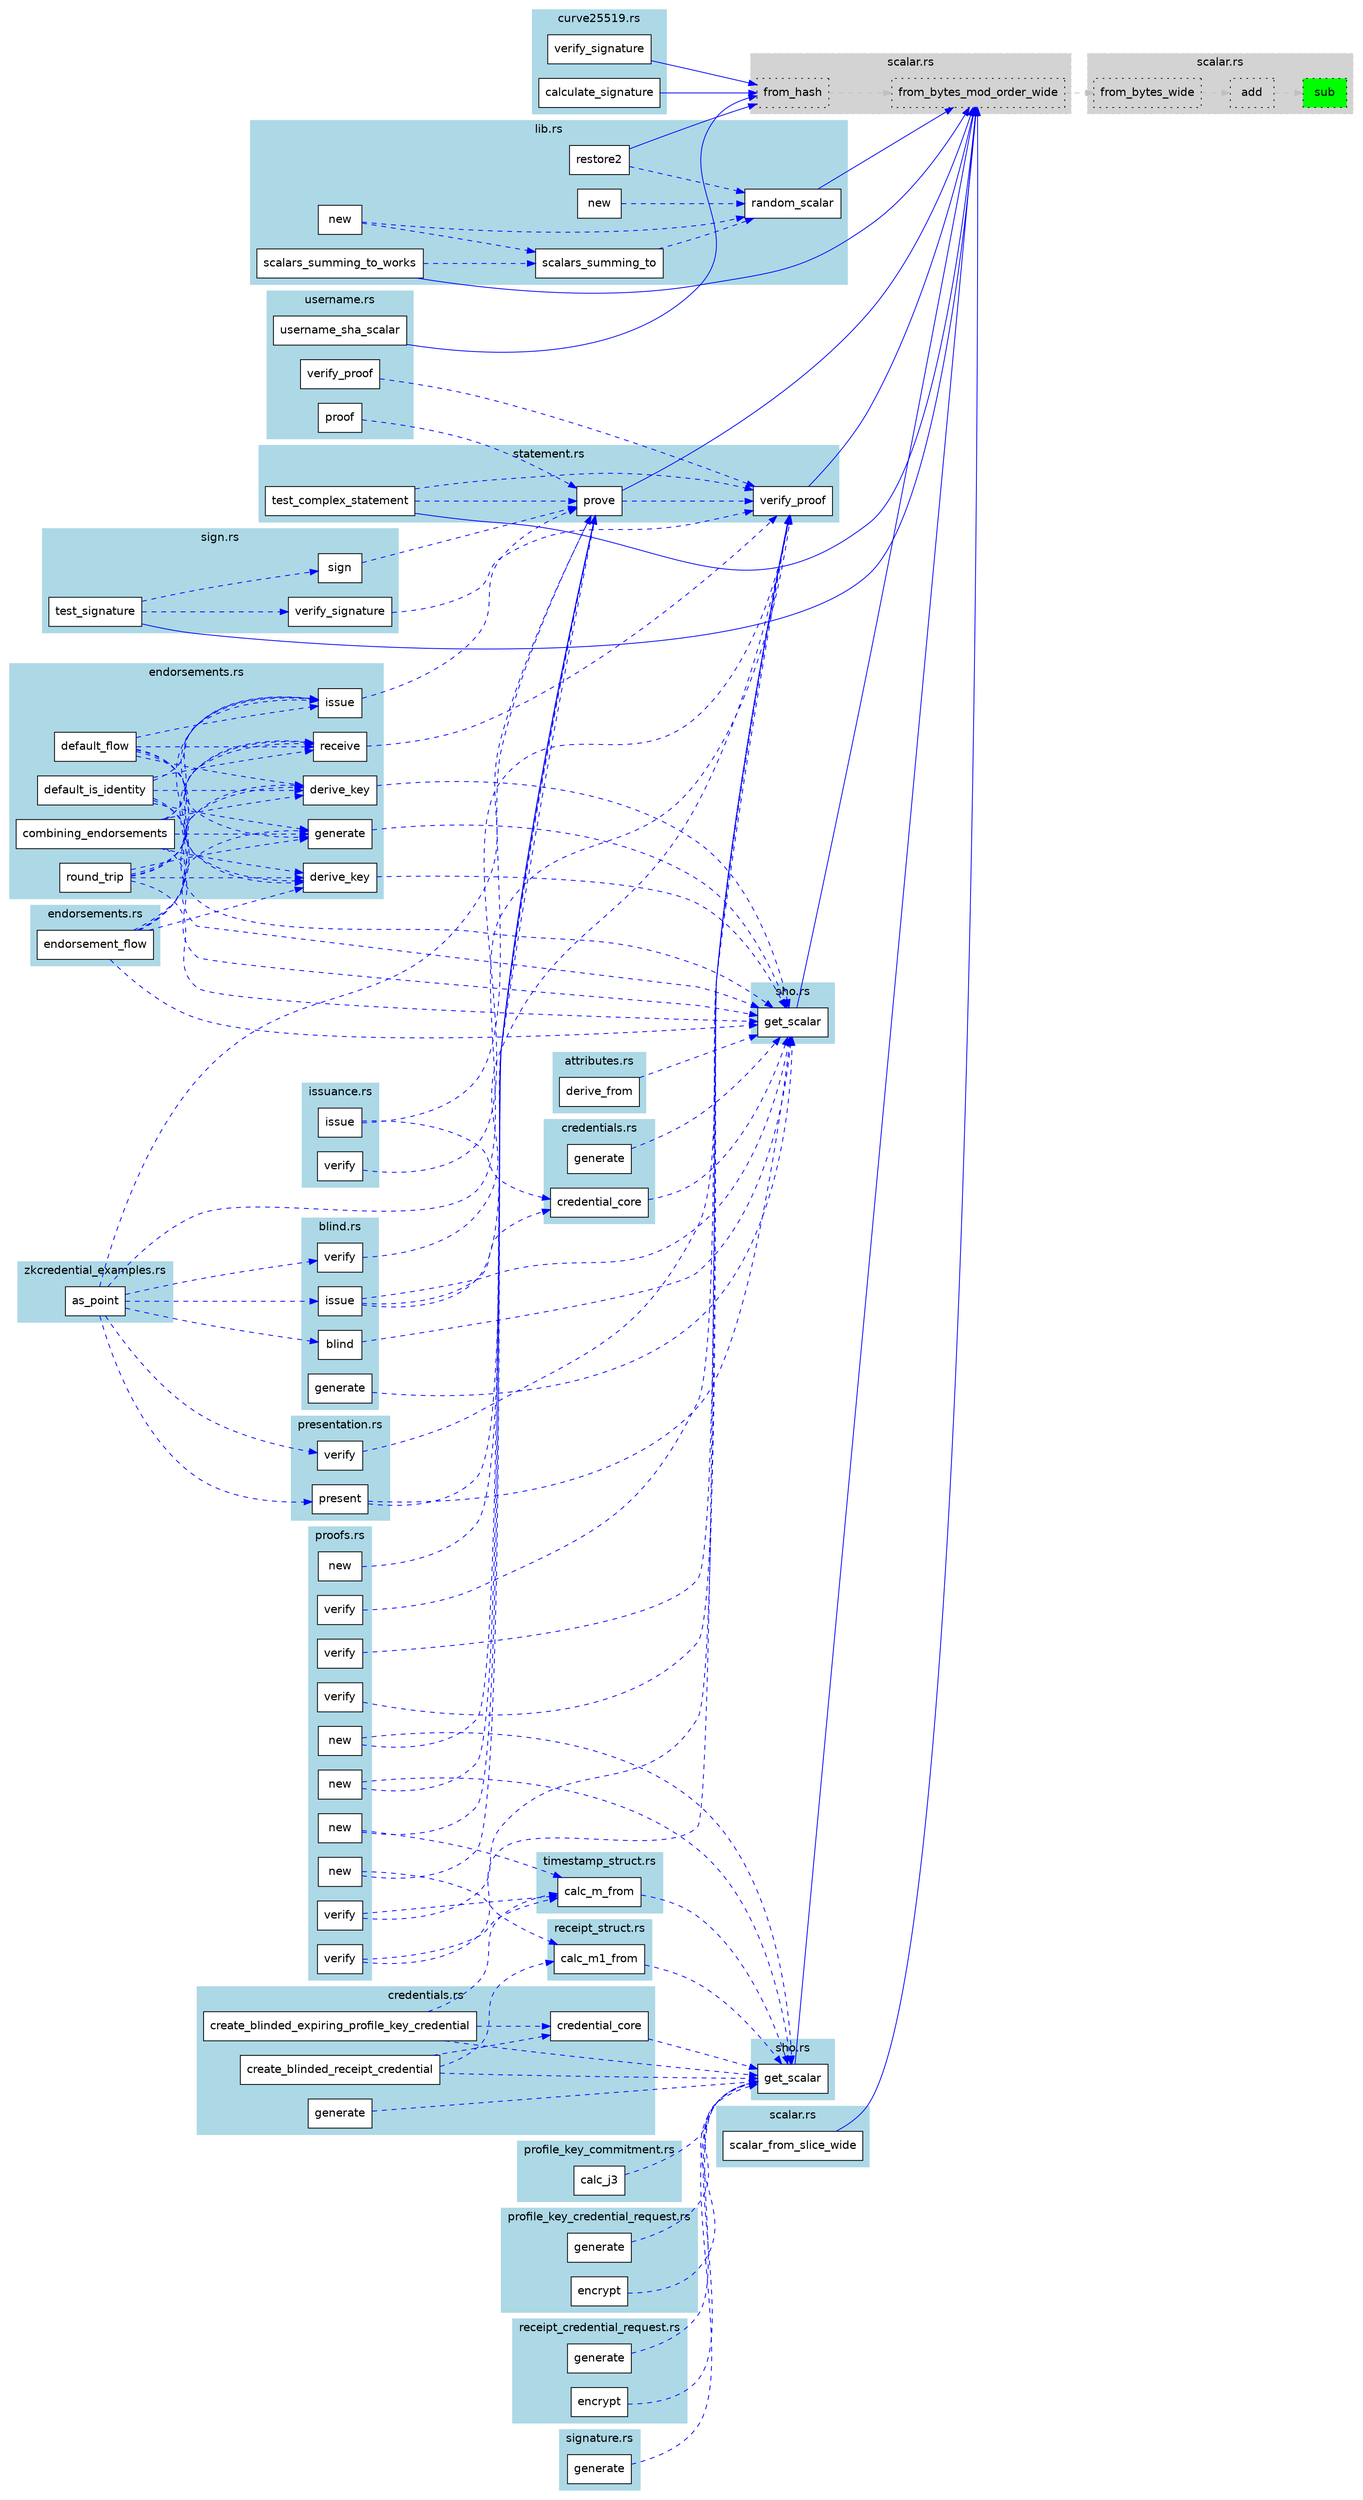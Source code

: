 digraph function_subgraph {
  rankdir=LR;
  node [shape=box, style=filled, fontname=Helvetica];
  edge [color=gray];

  subgraph cluster_0 {
    label = "scalar.rs";
    style=filled;
    color=lightgrey;
    style="filled,dotted";
    fontname=Helvetica;
    "rust-analyzer cargo curve25519-dalek 4.1.3 backend/serial/u64/scalar/impl#[Scalar52]from_bytes_wide()." [label="from_bytes_wide", tooltip="    pub fn from_bytes_wide(bytes: &[u8; 64]) -> Scalar52 {         let mut words = [0u64; 8];         for i in 0..8 {             for j in 0..8 {                 words[i] |= (bytes[(i * 8) + j] as u64...", fillcolor=lightgray, style="filled,dotted"]
    "rust-analyzer cargo curve25519-dalek 4.1.3 backend/serial/u64/scalar/impl#[Scalar52]add()." [label="add", tooltip="    pub fn add(a: &Scalar52, b: &Scalar52) -> Scalar52 {         let mut sum = Scalar52::ZERO;         let mask = (1u64 << 52) - 1;          // a + b         let mut carry: u64 = 0;         for i in 0...", fillcolor=lightgray, style="filled,dotted"]
    "rust-analyzer cargo curve25519-dalek 4.1.3 backend/serial/u64/scalar/impl#[Scalar52]sub()." [label="sub", tooltip="    pub fn sub(a: &Scalar52, b: &Scalar52) -> Scalar52 {         // Optimization barrier to prevent compiler from inserting branch instructions         // TODO(tarcieri): find a better home (or abstra...", fillcolor=green, style="filled,dotted"]
  }
  subgraph cluster_1 {
    label = "scalar.rs";
    style=filled;
    color=lightgrey;
    style="filled,dotted";
    fontname=Helvetica;
    "rust-analyzer cargo curve25519-dalek 4.1.3 scalar/impl#[Scalar]from_hash()." [label="from_hash", tooltip="    pub fn from_hash<D>(hash: D) -> Scalar     where         D: Digest<OutputSize = U64>,     {         let mut output = [0u8; 64];         output.copy_from_slice(hash.finalize().as_slice());         ...", fillcolor=lightgray, style="filled,dotted"]
    "rust-analyzer cargo curve25519-dalek 4.1.3 scalar/impl#[Scalar]from_bytes_mod_order_wide()." [label="from_bytes_mod_order_wide", tooltip="    pub fn from_bytes_mod_order_wide(input: &[u8; 64]) -> Scalar {         UnpackedScalar::from_bytes_wide(input).pack()     }", fillcolor=lightgray, style="filled,dotted"]
  }
  subgraph cluster_2 {
    label = "curve25519.rs";
    style=filled;
    color=lightblue;
    fontname=Helvetica;
    "rust-analyzer cargo libsignal-core 0.1.0 curve/curve25519/impl#[PrivateKey]verify_signature()." [label="verify_signature", tooltip="    pub fn verify_signature(         their_public_key: &[u8; PUBLIC_KEY_LENGTH],         message: &[&[u8]],         signature: &[u8; SIGNATURE_LENGTH],     ) -> bool {         let mont_point = Montgom...", fillcolor=white, style="filled"]
    "rust-analyzer cargo libsignal-core 0.1.0 curve/curve25519/impl#[PrivateKey]calculate_signature()." [label="calculate_signature", tooltip="    pub fn calculate_signature<R>(         &self,         csprng: &mut R,         message: &[&[u8]],     ) -> [u8; SIGNATURE_LENGTH]     where         R: CryptoRng + Rng,     {         let mut random_...", fillcolor=white, style="filled"]
  }
  subgraph cluster_3 {
    label = "scalar.rs";
    style=filled;
    color=lightblue;
    fontname=Helvetica;
    "rust-analyzer cargo poksho 0.7.0 scalar/scalar_from_slice_wide()." [label="scalar_from_slice_wide", tooltip="pub fn scalar_from_slice_wide(bytes: &[u8]) -> Scalar {     let mut scalar_bytes = [0u8; 64];     scalar_bytes.copy_from_slice(bytes);     Scalar::from_bytes_mod_order_wide(&scalar_bytes) }", fillcolor=white, style="filled"]
  }
  subgraph cluster_4 {
    label = "sign.rs";
    style=filled;
    color=lightblue;
    fontname=Helvetica;
    "rust-analyzer cargo poksho 0.7.0 sign/verify_signature()." [label="verify_signature", tooltip="pub fn verify_signature(     signature: &[u8],     public_key: RistrettoPoint,     message: &[u8], ) -> Result<(), PokshoError> {     let mut st = Statement::new();     st.add(' public_key' , &[(' pri...", fillcolor=white, style="filled"]
    "rust-analyzer cargo poksho 0.7.0 sign/tests/test_signature()." [label="test_signature", tooltip="    fn test_signature() {         let mut block64 = [0u8; 64];         let mut block32 = [0u8; 32];         let mut block100 = [0u8; 100];         for i in 0..32 {             block32[i] = i as u8;   ...", fillcolor=white, style="filled"]
    "rust-analyzer cargo poksho 0.7.0 sign/sign()." [label="sign", tooltip="pub fn sign(     private_key: Scalar,     public_key: RistrettoPoint,     message: &[u8],     randomness: &[u8], ) -> Result<Vec<u8>, PokshoError> {     let mut st = Statement::new();     st.add(' pub...", fillcolor=white, style="filled"]
  }
  subgraph cluster_5 {
    label = "statement.rs";
    style=filled;
    color=lightblue;
    fontname=Helvetica;
    "rust-analyzer cargo poksho 0.7.0 statement/impl#[Statement]verify_proof()." [label="verify_proof", tooltip="    pub fn verify_proof(         &self,         proof_bytes: &[u8],         point_args: &PointArgs,         message: &[u8],     ) -> Result<(), PokshoError> {         let proof = Proof::from_slice(pro...", fillcolor=white, style="filled"]
    "rust-analyzer cargo poksho 0.7.0 statement/impl#[Statement]prove()." [label="prove", tooltip="    pub fn prove(         &self,         scalar_args: &ScalarArgs,         point_args: &PointArgs,         message: &[u8],         randomness: &[u8], // must be 32 bytes     ) -> Result<Vec<u8>, Poksh...", fillcolor=white, style="filled"]
    "rust-analyzer cargo poksho 0.7.0 statement/tests/test_complex_statement()." [label="test_complex_statement", tooltip="    fn test_complex_statement() {         let mut block32 = [0u8; 32];         let mut block64a = [0u8; 64];         let mut block64b = [0u8; 64];         let mut block64c = [0u8; 64];         let mut...", fillcolor=white, style="filled"]
  }
  subgraph cluster_6 {
    label = "lib.rs";
    style=filled;
    color=lightblue;
    fontname=Helvetica;
    "rust-analyzer cargo libsignal-svrb 0.1.0 impl#[`Restore1<'a>`]new()." [label="new", tooltip="    pub fn new<R: Rng + CryptoRng>(server_ids: &'a [u64], password: &[u8], rng: &mut R) -> Self {         let blind = random_scalar(rng);         let input = password_to_uniform_input(password);      ...", fillcolor=white, style="filled"]
    "rust-analyzer cargo libsignal-svrb 0.1.0 random_scalar()." [label="random_scalar", tooltip="fn random_scalar<R: Rng + CryptoRng>(r: &mut R) -> Scalar {     let mut scalar_bytes = [0u8; 64];     r.fill_bytes(&mut scalar_bytes);     Scalar::from_bytes_mod_order_wide(&scalar_bytes) }", fillcolor=white, style="filled"]
    "rust-analyzer cargo libsignal-svrb 0.1.0 scalars_summing_to()." [label="scalars_summing_to", tooltip="fn scalars_summing_to<R: Rng + CryptoRng>(n: NonZeroUsize, s: &Scalar, rng: &mut R) -> Vec<Scalar> {     let mut v: Vec<Scalar> = repeat_with(|| random_scalar(rng))         .take(n.get() - 1)         ...", fillcolor=white, style="filled"]
    "rust-analyzer cargo libsignal-svrb 0.1.0 impl#[Backup4]new()." [label="new", tooltip="    pub fn new<R: Rng + CryptoRng>(         server_ids: &[u64],         password: &[u8],         max_tries: NonZeroU32,         rng: &mut R,     ) -> Self {         assert!(!server_ids.is_empty());   ...", fillcolor=white, style="filled"]
    "rust-analyzer cargo libsignal-svrb 0.1.0 impl#[`Restore1<'a>`]restore2()." [label="restore2", tooltip="    pub fn restore2<R: Rng + CryptoRng>(         self,         responses1_bytes: &[Vec<u8>],         handshake_hashes: &[&[u8]],         rng: &mut R,     ) -> Result<Restore2<'a>, Error> {         if ...", fillcolor=white, style="filled"]
    "rust-analyzer cargo libsignal-svrb 0.1.0 test/scalars_summing_to_works()." [label="scalars_summing_to_works", tooltip="    fn scalars_summing_to_works() {         proptest!(|(n in 1usize..10)| {             let mut rng = OsRng.unwrap_err();             let mut seed = [0u8; 64];             rng.try_fill_bytes(&mut seed...", fillcolor=white, style="filled"]
  }
  subgraph cluster_7 {
    label = "username.rs";
    style=filled;
    color=lightblue;
    fontname=Helvetica;
    "rust-analyzer cargo usernames 0.1.0 username/impl#[Username]proof()." [label="proof", tooltip="    pub fn proof(&self, randomness: &[u8; 32]) -> Result<Vec<u8>, UsernameError> {         let hash = Self::hash_from_scalars(&self.scalars);         let scalar_args = Self::make_scalar_args(&self.sca...", fillcolor=white, style="filled"]
    "rust-analyzer cargo usernames 0.1.0 username/impl#[Username]verify_proof()." [label="verify_proof", tooltip="    pub fn verify_proof(proof: &[u8], hash: [u8; 32]) -> Result<(), ProofVerificationFailure> {         let hash_point = CompressedRistretto(hash)             .decompress()             .ok_or(ProofVer...", fillcolor=white, style="filled"]
    "rust-analyzer cargo usernames 0.1.0 username/username_sha_scalar()." [label="username_sha_scalar", tooltip="fn username_sha_scalar(nickname: &str, discriminator: u64) -> Result<Scalar, UsernameError> {     let mut hash = Sha512::new();     hash.update(nickname.as_bytes());     hash.update([0x00]);     hash....", fillcolor=white, style="filled"]
  }
  subgraph cluster_8 {
    label = "endorsements.rs";
    style=filled;
    color=lightblue;
    fontname=Helvetica;
    "rust-analyzer cargo zkcredential 0.1.0 endorsement_flow()." [label="endorsement_flow", tooltip="fn endorsement_flow(c: &mut Criterion) {     let mut group = c.benchmark_group(' endorsements' );      let mut input_sho = poksho::ShoSha256::new(b' test' );     let inputs: Vec<RistrettoPoint> = (0.....", fillcolor=white, style="filled"]
  }
  subgraph cluster_9 {
    label = "attributes.rs";
    style=filled;
    color=lightblue;
    fontname=Helvetica;
    "rust-analyzer cargo zkcredential 0.1.0 attributes/impl#[`KeyPair<D>`]derive_from()." [label="derive_from", tooltip="    pub fn derive_from(sho: &mut dyn ShoApi) -> Self {         let a1 = sho.get_scalar();         let a2 = sho.get_scalar();          Self::from_scalars(a1, a2)     }", fillcolor=white, style="filled"]
  }
  subgraph cluster_10 {
    label = "credentials.rs";
    style=filled;
    color=lightblue;
    fontname=Helvetica;
    "rust-analyzer cargo zkcredential 0.1.0 credentials/impl#[CredentialPrivateKey]generate()." [label="generate", tooltip="    fn generate(randomness: [u8; RANDOMNESS_LEN]) -> Self {         let mut sho =             ShoHmacSha256::new(b' Signal_ZKCredential_CredentialPrivateKey_generate_20230410' );         sho.absorb_an...", fillcolor=white, style="filled"]
    "rust-analyzer cargo zkcredential 0.1.0 credentials/impl#[CredentialPrivateKey]credential_core()." [label="credential_core", tooltip="    pub(crate) fn credential_core(&self, M: &[RistrettoPoint], sho: &mut dyn ShoApi) -> Credential {         assert!(             M.len() <= NUM_SUPPORTED_ATTRS,             ' more than {NUM_SUPPORTED...", fillcolor=white, style="filled"]
  }
  subgraph cluster_11 {
    label = "endorsements.rs";
    style=filled;
    color=lightblue;
    fontname=Helvetica;
    "rust-analyzer cargo zkcredential 0.1.0 endorsements/tests/default_is_identity()." [label="default_is_identity", tooltip="    fn default_is_identity() {         assert_eq!(Endorsement::combine([]).R, Endorsement::default().R);          let mut input_sho = poksho::ShoSha256::new(b' test' );         let root_key = ServerRo...", fillcolor=white, style="filled"]
    "rust-analyzer cargo zkcredential 0.1.0 endorsements/tests/default_flow()." [label="default_flow", tooltip="    fn default_flow() {         let mut input_sho = poksho::ShoSha256::new(b' test' );         let root_key = ServerRootKeyPair::generate([42; RANDOMNESS_LEN]);          // Client          let client_...", fillcolor=white, style="filled"]
    "rust-analyzer cargo zkcredential 0.1.0 endorsements/impl#[ServerRootKeyPair]generate()." [label="generate", tooltip="    pub fn generate(randomness: [u8; RANDOMNESS_LEN]) -> Self {         let mut sho = poksho::ShoHmacSha256::new(             b' Signal_ZKCredential_Endorsements_ServerRootKeyPair_generate_20240207' ,...", fillcolor=white, style="filled"]
    "rust-analyzer cargo zkcredential 0.1.0 endorsements/impl#[EndorsementResponse]issue()." [label="issue", tooltip="    pub fn issue(         hidden_attribute_points: impl IntoIterator<Item = RistrettoPoint>,         private_key: &ServerDerivedKeyPair,         randomness: [u8; RANDOMNESS_LEN],     ) -> EndorsementR...", fillcolor=white, style="filled"]
    "rust-analyzer cargo zkcredential 0.1.0 endorsements/tests/round_trip()." [label="round_trip", tooltip="        fn round_trip<T: Serialize + for<'a> Deserialize<'a> + PartialDefault>(             value: &T,             expected_len: usize,         ) {             let bincode_options = bincode::DefaultOp...", fillcolor=white, style="filled"]
    "rust-analyzer cargo zkcredential 0.1.0 endorsements/impl#[ServerRootKeyPair]derive_key()." [label="derive_key", tooltip="    pub fn derive_key(&self, mut tag_info: impl ShoApi) -> ServerDerivedKeyPair {         let t = tag_info.get_scalar();         ServerDerivedKeyPair {             sk_prime: (self.sk + t).invert(),   ...", fillcolor=white, style="filled"]
    "rust-analyzer cargo zkcredential 0.1.0 endorsements/impl#[ServerRootPublicKey]derive_key()." [label="derive_key", tooltip="    pub fn derive_key(&self, mut tag_info: impl ShoApi) -> ServerDerivedPublicKey {         let t = tag_info.get_scalar();         self.derive_key_from_tag_scalar(&t)     }", fillcolor=white, style="filled"]
    "rust-analyzer cargo zkcredential 0.1.0 endorsements/impl#[EndorsementResponse]receive()." [label="receive", tooltip="    pub fn receive(         self,         hidden_attribute_points: impl IntoIterator<Item = RistrettoPoint>,         server_public_key: &ServerDerivedPublicKey,     ) -> Result<ReceivedEndorsements, V...", fillcolor=white, style="filled"]
    "rust-analyzer cargo zkcredential 0.1.0 endorsements/tests/combining_endorsements()." [label="combining_endorsements", tooltip="    fn combining_endorsements() {         let mut input_sho = poksho::ShoSha256::new(b' test' );         let root_key = ServerRootKeyPair::generate([42; RANDOMNESS_LEN]);          // Client          l...", fillcolor=white, style="filled"]
  }
  subgraph cluster_12 {
    label = "issuance.rs";
    style=filled;
    color=lightblue;
    fontname=Helvetica;
    "rust-analyzer cargo zkcredential 0.1.0 issuance/impl#[`IssuanceProofBuilder<'a>`]verify()." [label="verify", tooltip="    pub fn verify(         mut self,         public_key: &CredentialPublicKey,         // Even though it would work with a borrow, this deliberately consumes         // IssuanceProof to indicate that ...", fillcolor=white, style="filled"]
    "rust-analyzer cargo zkcredential 0.1.0 issuance/impl#[`IssuanceProofBuilder<'a>`]issue()." [label="issue", tooltip="    pub fn issue(         mut self,         key_pair: &CredentialKeyPair,         randomness: [u8; RANDOMNESS_LEN],     ) -> IssuanceProof {         self.finalize_public_attrs();          let mut sho ...", fillcolor=white, style="filled"]
  }
  subgraph cluster_13 {
    label = "blind.rs";
    style=filled;
    color=lightblue;
    fontname=Helvetica;
    "rust-analyzer cargo zkcredential 0.1.0 issuance/blind/impl#[`BlindedIssuanceProofBuilder<'_>`]verify()." [label="verify", tooltip="    pub fn verify(         mut self,         public_key: &CredentialPublicKey,         blinding_key: &BlindingKeyPair,         proof: BlindedIssuanceProof,     ) -> Result<Credential, VerificationFail...", fillcolor=white, style="filled"]
    "rust-analyzer cargo zkcredential 0.1.0 issuance/blind/impl#[`BlindedIssuanceProofBuilder<'_>`]issue()." [label="issue", tooltip="    pub fn issue(         mut self,         key_pair: &CredentialKeyPair,         blinding_key: &BlindingPublicKey,         randomness: [u8; RANDOMNESS_LEN],     ) -> BlindedIssuanceProof {         se...", fillcolor=white, style="filled"]
    "rust-analyzer cargo zkcredential 0.1.0 issuance/blind/impl#[BlindingKeyPair]blind()." [label="blind", tooltip="    pub fn blind(         &self,         attr: &dyn RevealedAttribute,         sho: &mut dyn ShoApi,     ) -> BlindedPoint<WithNonce> {         // This is technically something you can do with just th...", fillcolor=white, style="filled"]
    "rust-analyzer cargo zkcredential 0.1.0 issuance/blind/impl#[BlindingPrivateKey]generate()." [label="generate", tooltip="    fn generate(sho: &mut dyn ShoApi) -> Self {         Self {             y: sho.get_scalar(),         }     }", fillcolor=white, style="filled"]
  }
  subgraph cluster_14 {
    label = "presentation.rs";
    style=filled;
    color=lightblue;
    fontname=Helvetica;
    "rust-analyzer cargo zkcredential 0.1.0 presentation/impl#[`PresentationProofVerifier<'a>`]verify()." [label="verify", tooltip="    pub fn verify(         mut self,         key_pair: &CredentialKeyPair,         proof: &PresentationProof,     ) -> Result<(), VerificationFailure> {         self.finalize_public_attrs();          ...", fillcolor=white, style="filled"]
    "rust-analyzer cargo zkcredential 0.1.0 presentation/impl#[`PresentationProofBuilder<'a>`]present()." [label="present", tooltip="    pub fn present(         self,         public_key: &CredentialPublicKey,         credential: &Credential,         randomness: [u8; RANDOMNESS_LEN],     ) -> PresentationProof {         let credenti...", fillcolor=white, style="filled"]
  }
  subgraph cluster_15 {
    label = "sho.rs";
    style=filled;
    color=lightblue;
    fontname=Helvetica;
    "rust-analyzer cargo zkcredential 0.1.0 sho/ShoExt#get_scalar()." [label="get_scalar", tooltip="    fn get_scalar(&mut self) -> Scalar {         let mut scalar_bytes = [0u8; 64];         self.squeeze_and_ratchet_into(&mut scalar_bytes);         Scalar::from_bytes_mod_order_wide(&scalar_bytes)   ...", fillcolor=white, style="filled"]
  }
  subgraph cluster_16 {
    label = "sho.rs";
    style=filled;
    color=lightblue;
    fontname=Helvetica;
    "rust-analyzer cargo zkgroup 0.9.0 common/sho/impl#[Sho]get_scalar()." [label="get_scalar", tooltip="    pub fn get_scalar(&mut self) -> Scalar {         Scalar::from_bytes_mod_order_wide(&self.internal_sho.squeeze_and_ratchet_as_array())     }", fillcolor=white, style="filled"]
  }
  subgraph cluster_17 {
    label = "credentials.rs";
    style=filled;
    color=lightblue;
    fontname=Helvetica;
    "rust-analyzer cargo zkgroup 0.9.0 crypto/credentials/impl#[`KeyPair<S>`]credential_core()." [label="credential_core", tooltip="    fn credential_core(         &self,         M: &[RistrettoPoint],         sho: &mut Sho,     ) -> (Scalar, RistrettoPoint, RistrettoPoint) {         assert!(             M.len() <= S::NUM_ATTRS,   ...", fillcolor=white, style="filled"]
    "rust-analyzer cargo zkgroup 0.9.0 crypto/credentials/impl#[`KeyPair<S>`]generate()." [label="generate", tooltip="    pub fn generate(sho: &mut Sho) -> Self {         assert!(S::NUM_ATTRS >= 1, ' at least one attribute required' );         assert!(             S::NUM_ATTRS <= NUM_SUPPORTED_ATTRS,             ' mo...", fillcolor=white, style="filled"]
    "rust-analyzer cargo zkgroup 0.9.0 crypto/credentials/impl#[`KeyPair<ReceiptCredential>`]create_blinded_receipt_credential()." [label="create_blinded_receipt_credential", tooltip="    pub fn create_blinded_receipt_credential(         &self,         public_key: receipt_credential_request::PublicKey,         ciphertext: receipt_credential_request::Ciphertext,         receipt_expi...", fillcolor=white, style="filled"]
    "rust-analyzer cargo zkgroup 0.9.0 crypto/credentials/impl#[`KeyPair<ExpiringProfileKeyCredential>`]create_blinded_expiring_profile_key_credential()." [label="create_blinded_expiring_profile_key_credential", tooltip="    pub fn create_blinded_expiring_profile_key_credential(         &self,         uid: uid_struct::UidStruct,         public_key: profile_key_credential_request::PublicKey,         ciphertext: profile...", fillcolor=white, style="filled"]
  }
  subgraph cluster_18 {
    label = "profile_key_commitment.rs";
    style=filled;
    color=lightblue;
    fontname=Helvetica;
    "rust-analyzer cargo zkgroup 0.9.0 crypto/profile_key_commitment/impl#[CommitmentWithSecretNonce]calc_j3()." [label="calc_j3", tooltip="    pub fn calc_j3(profile_key_bytes: ProfileKeyBytes, uid_bytes: UidBytes) -> Scalar {         let mut combined_array = [0u8; PROFILE_KEY_LEN + UUID_LEN];         combined_array[..PROFILE_KEY_LEN].co...", fillcolor=white, style="filled"]
  }
  subgraph cluster_19 {
    label = "profile_key_credential_request.rs";
    style=filled;
    color=lightblue;
    fontname=Helvetica;
    "rust-analyzer cargo zkgroup 0.9.0 crypto/profile_key_credential_request/impl#[KeyPair]generate()." [label="generate", tooltip="    pub fn generate(sho: &mut Sho) -> Self {         let y = sho.get_scalar();         let Y = y * RISTRETTO_BASEPOINT_POINT;         KeyPair { y, Y }     }", fillcolor=white, style="filled"]
    "rust-analyzer cargo zkgroup 0.9.0 crypto/profile_key_credential_request/impl#[KeyPair]encrypt()." [label="encrypt", tooltip="    pub fn encrypt(         &self,         profile_key_struct: profile_key_struct::ProfileKeyStruct,         sho: &mut Sho,     ) -> CiphertextWithSecretNonce {         let r1 = sho.get_scalar();     ...", fillcolor=white, style="filled"]
  }
  subgraph cluster_20 {
    label = "proofs.rs";
    style=filled;
    color=lightblue;
    fontname=Helvetica;
    "rust-analyzer cargo zkgroup 0.9.0 crypto/proofs/impl#[ExpiringProfileKeyCredentialIssuanceProof]new()." [label="new", tooltip="    pub fn new(         key_pair: credentials::KeyPair<credentials::ExpiringProfileKeyCredential>,         request_public_key: profile_key_credential_request::PublicKey,         request: profile_key_c...", fillcolor=white, style="filled"]
    "rust-analyzer cargo zkgroup 0.9.0 crypto/proofs/impl#[ExpiringProfileKeyCredentialIssuanceProof]verify()." [label="verify", tooltip="    pub fn verify(         &self,         credentials_public_key: credentials::PublicKey,         request_public_key: profile_key_credential_request::PublicKey,         aci_bytes: UidBytes,         re...", fillcolor=white, style="filled"]
    "rust-analyzer cargo zkgroup 0.9.0 crypto/proofs/impl#[ExpiringProfileKeyCredentialPresentationProof]new()." [label="new", tooltip="    pub fn new(         uid_enc_key_pair: uid_encryption::KeyPair,         profile_key_enc_key_pair: profile_key_encryption::KeyPair,         credentials_public_key: credentials::PublicKey,         cr...", fillcolor=white, style="filled"]
    "rust-analyzer cargo zkgroup 0.9.0 crypto/proofs/impl#[ExpiringProfileKeyCredentialPresentationProof]verify()." [label="verify", tooltip="    pub fn verify(         &self,         credentials_key_pair: credentials::KeyPair<credentials::ExpiringProfileKeyCredential>,         uid_ciphertext: uid_encryption::Ciphertext,         uid_enc_pub...", fillcolor=white, style="filled"]
    "rust-analyzer cargo zkgroup 0.9.0 crypto/proofs/impl#[ReceiptCredentialPresentationProof]verify()." [label="verify", tooltip="    pub fn verify(         &self,         credentials_key_pair: credentials::KeyPair<credentials::ReceiptCredential>,         receipt_struct: ReceiptStruct,     ) -> Result<(), ZkGroupVerificationFail...", fillcolor=white, style="filled"]
    "rust-analyzer cargo zkgroup 0.9.0 crypto/proofs/impl#[ReceiptCredentialIssuanceProof]verify()." [label="verify", tooltip="    pub fn verify(         &self,         credentials_public_key: credentials::PublicKey,         request_public_key: receipt_credential_request::PublicKey,         request: receipt_credential_request...", fillcolor=white, style="filled"]
    "rust-analyzer cargo zkgroup 0.9.0 crypto/proofs/impl#[ReceiptCredentialPresentationProof]new()." [label="new", tooltip="    pub fn new(         credentials_public_key: credentials::PublicKey,         credential: credentials::ReceiptCredential,         sho: &mut Sho,     ) -> Self {         let credentials_system = cred...", fillcolor=white, style="filled"]
    "rust-analyzer cargo zkgroup 0.9.0 crypto/proofs/impl#[ReceiptCredentialIssuanceProof]new()." [label="new", tooltip="    pub fn new(         key_pair: credentials::KeyPair<credentials::ReceiptCredential>,         request_public_key: receipt_credential_request::PublicKey,         request: receipt_credential_request::...", fillcolor=white, style="filled"]
    "rust-analyzer cargo zkgroup 0.9.0 crypto/proofs/impl#[ProfileKeyCredentialRequestProof]new()." [label="new", tooltip="    pub fn new(         key_pair: profile_key_credential_request::KeyPair,         ciphertext: profile_key_credential_request::CiphertextWithSecretNonce,         commitment: profile_key_commitment::Co...", fillcolor=white, style="filled"]
    "rust-analyzer cargo zkgroup 0.9.0 crypto/proofs/impl#[ProfileKeyCredentialRequestProof]verify()." [label="verify", tooltip="    pub fn verify(         &self,         public_key: profile_key_credential_request::PublicKey,         ciphertext: profile_key_credential_request::Ciphertext,         commitment: profile_key_commitm...", fillcolor=white, style="filled"]
  }
  subgraph cluster_21 {
    label = "receipt_credential_request.rs";
    style=filled;
    color=lightblue;
    fontname=Helvetica;
    "rust-analyzer cargo zkgroup 0.9.0 crypto/receipt_credential_request/impl#[KeyPair]generate()." [label="generate", tooltip="    pub fn generate(sho: &mut Sho) -> Self {         let y = sho.get_scalar();         let Y = y * RISTRETTO_BASEPOINT_POINT;         KeyPair { y, Y }     }", fillcolor=white, style="filled"]
    "rust-analyzer cargo zkgroup 0.9.0 crypto/receipt_credential_request/impl#[KeyPair]encrypt()." [label="encrypt", tooltip="    pub fn encrypt(         &self,         receipt_serial_bytes: ReceiptSerialBytes,         sho: &mut Sho,     ) -> CiphertextWithSecretNonce {         let M2 = credentials::convert_to_point_M2_recei...", fillcolor=white, style="filled"]
  }
  subgraph cluster_22 {
    label = "receipt_struct.rs";
    style=filled;
    color=lightblue;
    fontname=Helvetica;
    "rust-analyzer cargo zkgroup 0.9.0 crypto/receipt_struct/impl#[ReceiptStruct]calc_m1_from()." [label="calc_m1_from", tooltip="    pub fn calc_m1_from(receipt_expiration_time: Timestamp, receipt_level: ReceiptLevel) -> Scalar {         let mut bytes =             [0u8; std::mem::size_of::<Timestamp>() + std::mem::size_of::<Re...", fillcolor=white, style="filled"]
  }
  subgraph cluster_23 {
    label = "signature.rs";
    style=filled;
    color=lightblue;
    fontname=Helvetica;
    "rust-analyzer cargo zkgroup 0.9.0 crypto/signature/impl#[KeyPair]generate()." [label="generate", tooltip="    pub fn generate(sho: &mut Sho) -> Self {         let signing_key = sho.get_scalar();         let public_key = signing_key * RISTRETTO_BASEPOINT_POINT;         KeyPair {             signing_key,   ...", fillcolor=white, style="filled"]
  }
  subgraph cluster_24 {
    label = "timestamp_struct.rs";
    style=filled;
    color=lightblue;
    fontname=Helvetica;
    "rust-analyzer cargo zkgroup 0.9.0 crypto/timestamp_struct/impl#[TimestampStruct]calc_m_from()." [label="calc_m_from", tooltip="    pub fn calc_m_from(timestamp: Timestamp) -> Scalar {         let mut sho = Sho::new(             b' Signal_ZKGroup_20220524_Timestamp_Calc_m' ,             &timestamp.to_be_bytes(),         );    ...", fillcolor=white, style="filled"]
  }
  subgraph cluster_25 {
    label = "zkcredential_examples.rs";
    style=filled;
    color=lightblue;
    fontname=Helvetica;
    "rust-analyzer cargo zkgroup 0.9.0 crypto/zkcredential_examples/impl#[RoomId][RevealedAttribute]as_point()." [label="as_point", tooltip="        fn as_point(&self) -> RistrettoPoint {             self.opaque_id         }", fillcolor=white, style="filled"]
  }

  "rust-analyzer cargo zkgroup 0.9.0 crypto/proofs/impl#[ExpiringProfileKeyCredentialIssuanceProof]new()." -> "rust-analyzer cargo poksho 0.7.0 statement/impl#[Statement]prove()." [color=blue, style=dashed]
  "rust-analyzer cargo zkgroup 0.9.0 crypto/proofs/impl#[ExpiringProfileKeyCredentialIssuanceProof]new()." -> "rust-analyzer cargo zkgroup 0.9.0 crypto/timestamp_struct/impl#[TimestampStruct]calc_m_from()." [color=blue, style=dashed]
  "rust-analyzer cargo zkgroup 0.9.0 crypto/credentials/impl#[`KeyPair<S>`]credential_core()." -> "rust-analyzer cargo zkgroup 0.9.0 common/sho/impl#[Sho]get_scalar()." [color=blue, style=dashed]
  "rust-analyzer cargo poksho 0.7.0 scalar/scalar_from_slice_wide()." -> "rust-analyzer cargo curve25519-dalek 4.1.3 scalar/impl#[Scalar]from_bytes_mod_order_wide()." [color=blue]
  "rust-analyzer cargo curve25519-dalek 4.1.3 backend/serial/u64/scalar/impl#[Scalar52]from_bytes_wide()." -> "rust-analyzer cargo curve25519-dalek 4.1.3 backend/serial/u64/scalar/impl#[Scalar52]add()." [color=gray, style=dashed]
  "rust-analyzer cargo curve25519-dalek 4.1.3 backend/serial/u64/scalar/impl#[Scalar52]add()." -> "rust-analyzer cargo curve25519-dalek 4.1.3 backend/serial/u64/scalar/impl#[Scalar52]sub()." [color=gray, style=dashed]
  "rust-analyzer cargo poksho 0.7.0 sign/verify_signature()." -> "rust-analyzer cargo poksho 0.7.0 statement/impl#[Statement]verify_proof()." [color=blue, style=dashed]
  "rust-analyzer cargo zkgroup 0.9.0 crypto/profile_key_commitment/impl#[CommitmentWithSecretNonce]calc_j3()." -> "rust-analyzer cargo zkgroup 0.9.0 common/sho/impl#[Sho]get_scalar()." [color=blue, style=dashed]
  "rust-analyzer cargo zkgroup 0.9.0 crypto/proofs/impl#[ExpiringProfileKeyCredentialIssuanceProof]verify()." -> "rust-analyzer cargo zkgroup 0.9.0 crypto/timestamp_struct/impl#[TimestampStruct]calc_m_from()." [color=blue, style=dashed]
  "rust-analyzer cargo zkgroup 0.9.0 crypto/proofs/impl#[ExpiringProfileKeyCredentialIssuanceProof]verify()." -> "rust-analyzer cargo poksho 0.7.0 statement/impl#[Statement]verify_proof()." [color=blue, style=dashed]
  "rust-analyzer cargo curve25519-dalek 4.1.3 scalar/impl#[Scalar]from_hash()." -> "rust-analyzer cargo curve25519-dalek 4.1.3 scalar/impl#[Scalar]from_bytes_mod_order_wide()." [color=gray, style=dashed]
  "rust-analyzer cargo zkgroup 0.9.0 crypto/proofs/impl#[ExpiringProfileKeyCredentialPresentationProof]new()." -> "rust-analyzer cargo poksho 0.7.0 statement/impl#[Statement]prove()." [color=blue, style=dashed]
  "rust-analyzer cargo zkgroup 0.9.0 crypto/proofs/impl#[ExpiringProfileKeyCredentialPresentationProof]new()." -> "rust-analyzer cargo zkgroup 0.9.0 common/sho/impl#[Sho]get_scalar()." [color=blue, style=dashed]
  "rust-analyzer cargo zkcredential 0.1.0 endorsement_flow()." -> "rust-analyzer cargo zkcredential 0.1.0 endorsements/impl#[ServerRootKeyPair]derive_key()." [color=blue, style=dashed]
  "rust-analyzer cargo zkcredential 0.1.0 endorsement_flow()." -> "rust-analyzer cargo zkcredential 0.1.0 endorsements/impl#[EndorsementResponse]receive()." [color=blue, style=dashed]
  "rust-analyzer cargo zkcredential 0.1.0 endorsement_flow()." -> "rust-analyzer cargo zkcredential 0.1.0 endorsements/impl#[ServerRootPublicKey]derive_key()." [color=blue, style=dashed]
  "rust-analyzer cargo zkcredential 0.1.0 endorsement_flow()." -> "rust-analyzer cargo zkcredential 0.1.0 sho/ShoExt#get_scalar()." [color=blue, style=dashed]
  "rust-analyzer cargo zkcredential 0.1.0 endorsement_flow()." -> "rust-analyzer cargo zkcredential 0.1.0 endorsements/impl#[ServerRootKeyPair]generate()." [color=blue, style=dashed]
  "rust-analyzer cargo zkcredential 0.1.0 endorsement_flow()." -> "rust-analyzer cargo zkcredential 0.1.0 endorsements/impl#[EndorsementResponse]issue()." [color=blue, style=dashed]
  "rust-analyzer cargo zkgroup 0.9.0 crypto/proofs/impl#[ExpiringProfileKeyCredentialPresentationProof]verify()." -> "rust-analyzer cargo zkgroup 0.9.0 crypto/timestamp_struct/impl#[TimestampStruct]calc_m_from()." [color=blue, style=dashed]
  "rust-analyzer cargo zkgroup 0.9.0 crypto/proofs/impl#[ExpiringProfileKeyCredentialPresentationProof]verify()." -> "rust-analyzer cargo poksho 0.7.0 statement/impl#[Statement]verify_proof()." [color=blue, style=dashed]
  "rust-analyzer cargo poksho 0.7.0 statement/impl#[Statement]verify_proof()." -> "rust-analyzer cargo curve25519-dalek 4.1.3 scalar/impl#[Scalar]from_bytes_mod_order_wide()." [color=blue]
  "rust-analyzer cargo zkcredential 0.1.0 sho/ShoExt#get_scalar()." -> "rust-analyzer cargo curve25519-dalek 4.1.3 scalar/impl#[Scalar]from_bytes_mod_order_wide()." [color=blue]
  "rust-analyzer cargo zkcredential 0.1.0 presentation/impl#[`PresentationProofVerifier<'a>`]verify()." -> "rust-analyzer cargo poksho 0.7.0 statement/impl#[Statement]verify_proof()." [color=blue, style=dashed]
  "rust-analyzer cargo zkcredential 0.1.0 issuance/blind/impl#[`BlindedIssuanceProofBuilder<'_>`]verify()." -> "rust-analyzer cargo poksho 0.7.0 statement/impl#[Statement]verify_proof()." [color=blue, style=dashed]
  "rust-analyzer cargo libsignal-core 0.1.0 curve/curve25519/impl#[PrivateKey]verify_signature()." -> "rust-analyzer cargo curve25519-dalek 4.1.3 scalar/impl#[Scalar]from_hash()." [color=blue]
  "rust-analyzer cargo zkgroup 0.9.0 crypto/proofs/impl#[ReceiptCredentialPresentationProof]verify()." -> "rust-analyzer cargo poksho 0.7.0 statement/impl#[Statement]verify_proof()." [color=blue, style=dashed]
  "rust-analyzer cargo usernames 0.1.0 username/impl#[Username]proof()." -> "rust-analyzer cargo poksho 0.7.0 statement/impl#[Statement]prove()." [color=blue, style=dashed]
  "rust-analyzer cargo zkcredential 0.1.0 credentials/impl#[CredentialPrivateKey]generate()." -> "rust-analyzer cargo zkcredential 0.1.0 sho/ShoExt#get_scalar()." [color=blue, style=dashed]
  "rust-analyzer cargo libsignal-svrb 0.1.0 impl#[`Restore1<'a>`]new()." -> "rust-analyzer cargo libsignal-svrb 0.1.0 random_scalar()." [color=blue, style=dashed]
  "rust-analyzer cargo zkcredential 0.1.0 endorsements/tests/default_is_identity()." -> "rust-analyzer cargo zkcredential 0.1.0 endorsements/impl#[ServerRootKeyPair]derive_key()." [color=blue, style=dashed]
  "rust-analyzer cargo zkcredential 0.1.0 endorsements/tests/default_is_identity()." -> "rust-analyzer cargo zkcredential 0.1.0 endorsements/impl#[EndorsementResponse]receive()." [color=blue, style=dashed]
  "rust-analyzer cargo zkcredential 0.1.0 endorsements/tests/default_is_identity()." -> "rust-analyzer cargo zkcredential 0.1.0 endorsements/impl#[ServerRootPublicKey]derive_key()." [color=blue, style=dashed]
  "rust-analyzer cargo zkcredential 0.1.0 endorsements/tests/default_is_identity()." -> "rust-analyzer cargo zkcredential 0.1.0 sho/ShoExt#get_scalar()." [color=blue, style=dashed]
  "rust-analyzer cargo zkcredential 0.1.0 endorsements/tests/default_is_identity()." -> "rust-analyzer cargo zkcredential 0.1.0 endorsements/impl#[EndorsementResponse]issue()." [color=blue, style=dashed]
  "rust-analyzer cargo zkcredential 0.1.0 endorsements/tests/default_is_identity()." -> "rust-analyzer cargo zkcredential 0.1.0 endorsements/impl#[ServerRootKeyPair]generate()." [color=blue, style=dashed]
  "rust-analyzer cargo zkcredential 0.1.0 credentials/impl#[CredentialPrivateKey]credential_core()." -> "rust-analyzer cargo zkcredential 0.1.0 sho/ShoExt#get_scalar()." [color=blue, style=dashed]
  "rust-analyzer cargo zkcredential 0.1.0 endorsements/tests/default_flow()." -> "rust-analyzer cargo zkcredential 0.1.0 endorsements/impl#[ServerRootKeyPair]generate()." [color=blue, style=dashed]
  "rust-analyzer cargo zkcredential 0.1.0 endorsements/tests/default_flow()." -> "rust-analyzer cargo zkcredential 0.1.0 endorsements/impl#[ServerRootKeyPair]derive_key()." [color=blue, style=dashed]
  "rust-analyzer cargo zkcredential 0.1.0 endorsements/tests/default_flow()." -> "rust-analyzer cargo zkcredential 0.1.0 endorsements/impl#[EndorsementResponse]receive()." [color=blue, style=dashed]
  "rust-analyzer cargo zkcredential 0.1.0 endorsements/tests/default_flow()." -> "rust-analyzer cargo zkcredential 0.1.0 endorsements/impl#[EndorsementResponse]issue()." [color=blue, style=dashed]
  "rust-analyzer cargo zkcredential 0.1.0 endorsements/tests/default_flow()." -> "rust-analyzer cargo zkcredential 0.1.0 sho/ShoExt#get_scalar()." [color=blue, style=dashed]
  "rust-analyzer cargo zkcredential 0.1.0 endorsements/tests/default_flow()." -> "rust-analyzer cargo zkcredential 0.1.0 endorsements/impl#[ServerRootPublicKey]derive_key()." [color=blue, style=dashed]
  "rust-analyzer cargo poksho 0.7.0 sign/tests/test_signature()." -> "rust-analyzer cargo poksho 0.7.0 sign/sign()." [color=blue, style=dashed]
  "rust-analyzer cargo poksho 0.7.0 sign/tests/test_signature()." -> "rust-analyzer cargo curve25519-dalek 4.1.3 scalar/impl#[Scalar]from_bytes_mod_order_wide()." [color=blue]
  "rust-analyzer cargo poksho 0.7.0 sign/tests/test_signature()." -> "rust-analyzer cargo poksho 0.7.0 sign/verify_signature()." [color=blue, style=dashed]
  "rust-analyzer cargo zkcredential 0.1.0 endorsements/impl#[ServerRootKeyPair]generate()." -> "rust-analyzer cargo zkcredential 0.1.0 sho/ShoExt#get_scalar()." [color=blue, style=dashed]
  "rust-analyzer cargo usernames 0.1.0 username/impl#[Username]verify_proof()." -> "rust-analyzer cargo poksho 0.7.0 statement/impl#[Statement]verify_proof()." [color=blue, style=dashed]
  "rust-analyzer cargo usernames 0.1.0 username/username_sha_scalar()." -> "rust-analyzer cargo curve25519-dalek 4.1.3 scalar/impl#[Scalar]from_hash()." [color=blue]
  "rust-analyzer cargo poksho 0.7.0 statement/impl#[Statement]prove()." -> "rust-analyzer cargo curve25519-dalek 4.1.3 scalar/impl#[Scalar]from_bytes_mod_order_wide()." [color=blue]
  "rust-analyzer cargo poksho 0.7.0 statement/impl#[Statement]prove()." -> "rust-analyzer cargo poksho 0.7.0 statement/impl#[Statement]verify_proof()." [color=blue, style=dashed]
  "rust-analyzer cargo libsignal-svrb 0.1.0 random_scalar()." -> "rust-analyzer cargo curve25519-dalek 4.1.3 scalar/impl#[Scalar]from_bytes_mod_order_wide()." [color=blue]
  "rust-analyzer cargo zkgroup 0.9.0 crypto/proofs/impl#[ReceiptCredentialIssuanceProof]verify()." -> "rust-analyzer cargo poksho 0.7.0 statement/impl#[Statement]verify_proof()." [color=blue, style=dashed]
  "rust-analyzer cargo zkgroup 0.9.0 crypto/credentials/impl#[`KeyPair<S>`]generate()." -> "rust-analyzer cargo zkgroup 0.9.0 common/sho/impl#[Sho]get_scalar()." [color=blue, style=dashed]
  "rust-analyzer cargo zkcredential 0.1.0 endorsements/impl#[EndorsementResponse]issue()." -> "rust-analyzer cargo poksho 0.7.0 statement/impl#[Statement]prove()." [color=blue, style=dashed]
  "rust-analyzer cargo zkcredential 0.1.0 endorsements/tests/round_trip()." -> "rust-analyzer cargo zkcredential 0.1.0 endorsements/impl#[EndorsementResponse]issue()." [color=blue, style=dashed]
  "rust-analyzer cargo zkcredential 0.1.0 endorsements/tests/round_trip()." -> "rust-analyzer cargo zkcredential 0.1.0 endorsements/impl#[ServerRootKeyPair]generate()." [color=blue, style=dashed]
  "rust-analyzer cargo zkcredential 0.1.0 endorsements/tests/round_trip()." -> "rust-analyzer cargo zkcredential 0.1.0 sho/ShoExt#get_scalar()." [color=blue, style=dashed]
  "rust-analyzer cargo zkcredential 0.1.0 endorsements/tests/round_trip()." -> "rust-analyzer cargo zkcredential 0.1.0 endorsements/impl#[ServerRootPublicKey]derive_key()." [color=blue, style=dashed]
  "rust-analyzer cargo zkcredential 0.1.0 endorsements/tests/round_trip()." -> "rust-analyzer cargo zkcredential 0.1.0 endorsements/impl#[ServerRootKeyPair]derive_key()." [color=blue, style=dashed]
  "rust-analyzer cargo zkcredential 0.1.0 endorsements/tests/round_trip()." -> "rust-analyzer cargo zkcredential 0.1.0 endorsements/impl#[EndorsementResponse]receive()." [color=blue, style=dashed]
  "rust-analyzer cargo zkcredential 0.1.0 issuance/blind/impl#[`BlindedIssuanceProofBuilder<'_>`]issue()." -> "rust-analyzer cargo poksho 0.7.0 statement/impl#[Statement]prove()." [color=blue, style=dashed]
  "rust-analyzer cargo zkcredential 0.1.0 issuance/blind/impl#[`BlindedIssuanceProofBuilder<'_>`]issue()." -> "rust-analyzer cargo zkcredential 0.1.0 credentials/impl#[CredentialPrivateKey]credential_core()." [color=blue, style=dashed]
  "rust-analyzer cargo zkcredential 0.1.0 issuance/blind/impl#[`BlindedIssuanceProofBuilder<'_>`]issue()." -> "rust-analyzer cargo zkcredential 0.1.0 sho/ShoExt#get_scalar()." [color=blue, style=dashed]
  "rust-analyzer cargo curve25519-dalek 4.1.3 scalar/impl#[Scalar]from_bytes_mod_order_wide()." -> "rust-analyzer cargo curve25519-dalek 4.1.3 backend/serial/u64/scalar/impl#[Scalar52]from_bytes_wide()." [color=gray, style=dashed]
  "rust-analyzer cargo zkgroup 0.9.0 crypto/timestamp_struct/impl#[TimestampStruct]calc_m_from()." -> "rust-analyzer cargo zkgroup 0.9.0 common/sho/impl#[Sho]get_scalar()." [color=blue, style=dashed]
  "rust-analyzer cargo libsignal-svrb 0.1.0 scalars_summing_to()." -> "rust-analyzer cargo libsignal-svrb 0.1.0 random_scalar()." [color=blue, style=dashed]
  "rust-analyzer cargo libsignal-svrb 0.1.0 impl#[Backup4]new()." -> "rust-analyzer cargo libsignal-svrb 0.1.0 random_scalar()." [color=blue, style=dashed]
  "rust-analyzer cargo libsignal-svrb 0.1.0 impl#[Backup4]new()." -> "rust-analyzer cargo libsignal-svrb 0.1.0 scalars_summing_to()." [color=blue, style=dashed]
  "rust-analyzer cargo zkgroup 0.9.0 crypto/receipt_credential_request/impl#[KeyPair]generate()." -> "rust-analyzer cargo zkgroup 0.9.0 common/sho/impl#[Sho]get_scalar()." [color=blue, style=dashed]
  "rust-analyzer cargo zkcredential 0.1.0 issuance/blind/impl#[BlindingKeyPair]blind()." -> "rust-analyzer cargo zkcredential 0.1.0 sho/ShoExt#get_scalar()." [color=blue, style=dashed]
  "rust-analyzer cargo poksho 0.7.0 sign/sign()." -> "rust-analyzer cargo poksho 0.7.0 statement/impl#[Statement]prove()." [color=blue, style=dashed]
  "rust-analyzer cargo zkcredential 0.1.0 attributes/impl#[`KeyPair<D>`]derive_from()." -> "rust-analyzer cargo zkcredential 0.1.0 sho/ShoExt#get_scalar()." [color=blue, style=dashed]
  "rust-analyzer cargo zkcredential 0.1.0 endorsements/impl#[ServerRootKeyPair]derive_key()." -> "rust-analyzer cargo zkcredential 0.1.0 sho/ShoExt#get_scalar()." [color=blue, style=dashed]
  "rust-analyzer cargo zkcredential 0.1.0 endorsements/impl#[ServerRootPublicKey]derive_key()." -> "rust-analyzer cargo zkcredential 0.1.0 sho/ShoExt#get_scalar()." [color=blue, style=dashed]
  "rust-analyzer cargo zkgroup 0.9.0 crypto/credentials/impl#[`KeyPair<ReceiptCredential>`]create_blinded_receipt_credential()." -> "rust-analyzer cargo zkgroup 0.9.0 common/sho/impl#[Sho]get_scalar()." [color=blue, style=dashed]
  "rust-analyzer cargo zkgroup 0.9.0 crypto/credentials/impl#[`KeyPair<ReceiptCredential>`]create_blinded_receipt_credential()." -> "rust-analyzer cargo zkgroup 0.9.0 crypto/credentials/impl#[`KeyPair<S>`]credential_core()." [color=blue, style=dashed]
  "rust-analyzer cargo zkgroup 0.9.0 crypto/credentials/impl#[`KeyPair<ReceiptCredential>`]create_blinded_receipt_credential()." -> "rust-analyzer cargo zkgroup 0.9.0 crypto/receipt_struct/impl#[ReceiptStruct]calc_m1_from()." [color=blue, style=dashed]
  "rust-analyzer cargo zkgroup 0.9.0 crypto/proofs/impl#[ReceiptCredentialPresentationProof]new()." -> "rust-analyzer cargo poksho 0.7.0 statement/impl#[Statement]prove()." [color=blue, style=dashed]
  "rust-analyzer cargo zkgroup 0.9.0 crypto/proofs/impl#[ReceiptCredentialPresentationProof]new()." -> "rust-analyzer cargo zkgroup 0.9.0 common/sho/impl#[Sho]get_scalar()." [color=blue, style=dashed]
  "rust-analyzer cargo zkgroup 0.9.0 crypto/proofs/impl#[ReceiptCredentialIssuanceProof]new()." -> "rust-analyzer cargo poksho 0.7.0 statement/impl#[Statement]prove()." [color=blue, style=dashed]
  "rust-analyzer cargo zkgroup 0.9.0 crypto/proofs/impl#[ReceiptCredentialIssuanceProof]new()." -> "rust-analyzer cargo zkgroup 0.9.0 crypto/receipt_struct/impl#[ReceiptStruct]calc_m1_from()." [color=blue, style=dashed]
  "rust-analyzer cargo poksho 0.7.0 statement/tests/test_complex_statement()." -> "rust-analyzer cargo poksho 0.7.0 statement/impl#[Statement]verify_proof()." [color=blue, style=dashed]
  "rust-analyzer cargo poksho 0.7.0 statement/tests/test_complex_statement()." -> "rust-analyzer cargo curve25519-dalek 4.1.3 scalar/impl#[Scalar]from_bytes_mod_order_wide()." [color=blue]
  "rust-analyzer cargo poksho 0.7.0 statement/tests/test_complex_statement()." -> "rust-analyzer cargo poksho 0.7.0 statement/impl#[Statement]prove()." [color=blue, style=dashed]
  "rust-analyzer cargo zkgroup 0.9.0 crypto/signature/impl#[KeyPair]generate()." -> "rust-analyzer cargo zkgroup 0.9.0 common/sho/impl#[Sho]get_scalar()." [color=blue, style=dashed]
  "rust-analyzer cargo libsignal-svrb 0.1.0 impl#[`Restore1<'a>`]restore2()." -> "rust-analyzer cargo libsignal-svrb 0.1.0 random_scalar()." [color=blue, style=dashed]
  "rust-analyzer cargo libsignal-svrb 0.1.0 impl#[`Restore1<'a>`]restore2()." -> "rust-analyzer cargo curve25519-dalek 4.1.3 scalar/impl#[Scalar]from_hash()." [color=blue]
  "rust-analyzer cargo zkcredential 0.1.0 presentation/impl#[`PresentationProofBuilder<'a>`]present()." -> "rust-analyzer cargo poksho 0.7.0 statement/impl#[Statement]prove()." [color=blue, style=dashed]
  "rust-analyzer cargo zkcredential 0.1.0 presentation/impl#[`PresentationProofBuilder<'a>`]present()." -> "rust-analyzer cargo zkcredential 0.1.0 sho/ShoExt#get_scalar()." [color=blue, style=dashed]
  "rust-analyzer cargo libsignal-core 0.1.0 curve/curve25519/impl#[PrivateKey]calculate_signature()." -> "rust-analyzer cargo curve25519-dalek 4.1.3 scalar/impl#[Scalar]from_hash()." [color=blue]
  "rust-analyzer cargo zkgroup 0.9.0 crypto/credentials/impl#[`KeyPair<ExpiringProfileKeyCredential>`]create_blinded_expiring_profile_key_credential()." -> "rust-analyzer cargo zkgroup 0.9.0 crypto/timestamp_struct/impl#[TimestampStruct]calc_m_from()." [color=blue, style=dashed]
  "rust-analyzer cargo zkgroup 0.9.0 crypto/credentials/impl#[`KeyPair<ExpiringProfileKeyCredential>`]create_blinded_expiring_profile_key_credential()." -> "rust-analyzer cargo zkgroup 0.9.0 common/sho/impl#[Sho]get_scalar()." [color=blue, style=dashed]
  "rust-analyzer cargo zkgroup 0.9.0 crypto/credentials/impl#[`KeyPair<ExpiringProfileKeyCredential>`]create_blinded_expiring_profile_key_credential()." -> "rust-analyzer cargo zkgroup 0.9.0 crypto/credentials/impl#[`KeyPair<S>`]credential_core()." [color=blue, style=dashed]
  "rust-analyzer cargo zkgroup 0.9.0 crypto/proofs/impl#[ProfileKeyCredentialRequestProof]new()." -> "rust-analyzer cargo poksho 0.7.0 statement/impl#[Statement]prove()." [color=blue, style=dashed]
  "rust-analyzer cargo zkgroup 0.9.0 crypto/receipt_struct/impl#[ReceiptStruct]calc_m1_from()." -> "rust-analyzer cargo zkgroup 0.9.0 common/sho/impl#[Sho]get_scalar()." [color=blue, style=dashed]
  "rust-analyzer cargo zkcredential 0.1.0 issuance/impl#[`IssuanceProofBuilder<'a>`]verify()." -> "rust-analyzer cargo poksho 0.7.0 statement/impl#[Statement]verify_proof()." [color=blue, style=dashed]
  "rust-analyzer cargo zkcredential 0.1.0 issuance/impl#[`IssuanceProofBuilder<'a>`]issue()." -> "rust-analyzer cargo zkcredential 0.1.0 credentials/impl#[CredentialPrivateKey]credential_core()." [color=blue, style=dashed]
  "rust-analyzer cargo zkcredential 0.1.0 issuance/impl#[`IssuanceProofBuilder<'a>`]issue()." -> "rust-analyzer cargo poksho 0.7.0 statement/impl#[Statement]prove()." [color=blue, style=dashed]
  "rust-analyzer cargo zkcredential 0.1.0 endorsements/impl#[EndorsementResponse]receive()." -> "rust-analyzer cargo poksho 0.7.0 statement/impl#[Statement]verify_proof()." [color=blue, style=dashed]
  "rust-analyzer cargo zkgroup 0.9.0 crypto/receipt_credential_request/impl#[KeyPair]encrypt()." -> "rust-analyzer cargo zkgroup 0.9.0 common/sho/impl#[Sho]get_scalar()." [color=blue, style=dashed]
  "rust-analyzer cargo zkgroup 0.9.0 crypto/profile_key_credential_request/impl#[KeyPair]generate()." -> "rust-analyzer cargo zkgroup 0.9.0 common/sho/impl#[Sho]get_scalar()." [color=blue, style=dashed]
  "rust-analyzer cargo zkgroup 0.9.0 common/sho/impl#[Sho]get_scalar()." -> "rust-analyzer cargo curve25519-dalek 4.1.3 scalar/impl#[Scalar]from_bytes_mod_order_wide()." [color=blue]
  "rust-analyzer cargo zkcredential 0.1.0 endorsements/tests/combining_endorsements()." -> "rust-analyzer cargo zkcredential 0.1.0 endorsements/impl#[EndorsementResponse]issue()." [color=blue, style=dashed]
  "rust-analyzer cargo zkcredential 0.1.0 endorsements/tests/combining_endorsements()." -> "rust-analyzer cargo zkcredential 0.1.0 endorsements/impl#[EndorsementResponse]receive()." [color=blue, style=dashed]
  "rust-analyzer cargo zkcredential 0.1.0 endorsements/tests/combining_endorsements()." -> "rust-analyzer cargo zkcredential 0.1.0 endorsements/impl#[ServerRootKeyPair]generate()." [color=blue, style=dashed]
  "rust-analyzer cargo zkcredential 0.1.0 endorsements/tests/combining_endorsements()." -> "rust-analyzer cargo zkcredential 0.1.0 endorsements/impl#[ServerRootKeyPair]derive_key()." [color=blue, style=dashed]
  "rust-analyzer cargo zkcredential 0.1.0 endorsements/tests/combining_endorsements()." -> "rust-analyzer cargo zkcredential 0.1.0 endorsements/impl#[ServerRootPublicKey]derive_key()." [color=blue, style=dashed]
  "rust-analyzer cargo zkcredential 0.1.0 endorsements/tests/combining_endorsements()." -> "rust-analyzer cargo zkcredential 0.1.0 sho/ShoExt#get_scalar()." [color=blue, style=dashed]
  "rust-analyzer cargo zkgroup 0.9.0 crypto/profile_key_credential_request/impl#[KeyPair]encrypt()." -> "rust-analyzer cargo zkgroup 0.9.0 common/sho/impl#[Sho]get_scalar()." [color=blue, style=dashed]
  "rust-analyzer cargo zkcredential 0.1.0 issuance/blind/impl#[BlindingPrivateKey]generate()." -> "rust-analyzer cargo zkcredential 0.1.0 sho/ShoExt#get_scalar()." [color=blue, style=dashed]
  "rust-analyzer cargo zkgroup 0.9.0 crypto/zkcredential_examples/impl#[RoomId][RevealedAttribute]as_point()." -> "rust-analyzer cargo poksho 0.7.0 statement/impl#[Statement]verify_proof()." [color=blue, style=dashed]
  "rust-analyzer cargo zkgroup 0.9.0 crypto/zkcredential_examples/impl#[RoomId][RevealedAttribute]as_point()." -> "rust-analyzer cargo zkcredential 0.1.0 issuance/blind/impl#[`BlindedIssuanceProofBuilder<'_>`]issue()." [color=blue, style=dashed]
  "rust-analyzer cargo zkgroup 0.9.0 crypto/zkcredential_examples/impl#[RoomId][RevealedAttribute]as_point()." -> "rust-analyzer cargo zkcredential 0.1.0 issuance/blind/impl#[`BlindedIssuanceProofBuilder<'_>`]verify()." [color=blue, style=dashed]
  "rust-analyzer cargo zkgroup 0.9.0 crypto/zkcredential_examples/impl#[RoomId][RevealedAttribute]as_point()." -> "rust-analyzer cargo zkcredential 0.1.0 presentation/impl#[`PresentationProofBuilder<'a>`]present()." [color=blue, style=dashed]
  "rust-analyzer cargo zkgroup 0.9.0 crypto/zkcredential_examples/impl#[RoomId][RevealedAttribute]as_point()." -> "rust-analyzer cargo zkcredential 0.1.0 presentation/impl#[`PresentationProofVerifier<'a>`]verify()." [color=blue, style=dashed]
  "rust-analyzer cargo zkgroup 0.9.0 crypto/zkcredential_examples/impl#[RoomId][RevealedAttribute]as_point()." -> "rust-analyzer cargo poksho 0.7.0 statement/impl#[Statement]prove()." [color=blue, style=dashed]
  "rust-analyzer cargo zkgroup 0.9.0 crypto/zkcredential_examples/impl#[RoomId][RevealedAttribute]as_point()." -> "rust-analyzer cargo zkcredential 0.1.0 issuance/blind/impl#[BlindingKeyPair]blind()." [color=blue, style=dashed]
  "rust-analyzer cargo zkgroup 0.9.0 crypto/proofs/impl#[ProfileKeyCredentialRequestProof]verify()." -> "rust-analyzer cargo poksho 0.7.0 statement/impl#[Statement]verify_proof()." [color=blue, style=dashed]
  "rust-analyzer cargo libsignal-svrb 0.1.0 test/scalars_summing_to_works()." -> "rust-analyzer cargo curve25519-dalek 4.1.3 scalar/impl#[Scalar]from_bytes_mod_order_wide()." [color=blue]
  "rust-analyzer cargo libsignal-svrb 0.1.0 test/scalars_summing_to_works()." -> "rust-analyzer cargo libsignal-svrb 0.1.0 scalars_summing_to()." [color=blue, style=dashed]
}
